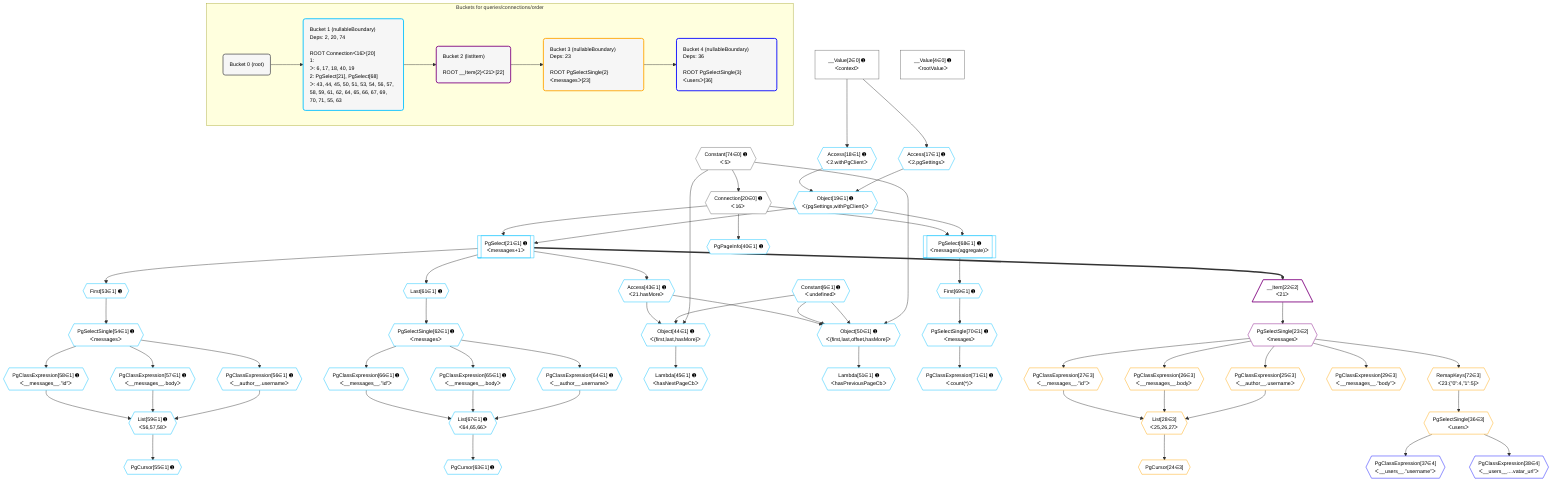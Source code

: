%%{init: {'themeVariables': { 'fontSize': '12px'}}}%%
graph TD
    classDef path fill:#eee,stroke:#000,color:#000
    classDef plan fill:#fff,stroke-width:1px,color:#000
    classDef itemplan fill:#fff,stroke-width:2px,color:#000
    classDef unbatchedplan fill:#dff,stroke-width:1px,color:#000
    classDef sideeffectplan fill:#fcc,stroke-width:2px,color:#000
    classDef bucket fill:#f6f6f6,color:#000,stroke-width:2px,text-align:left


    %% plan dependencies
    Connection20{{"Connection[20∈0] ➊<br />ᐸ16ᐳ"}}:::plan
    Constant74{{"Constant[74∈0] ➊<br />ᐸ5ᐳ"}}:::plan
    Constant74 --> Connection20
    __Value2["__Value[2∈0] ➊<br />ᐸcontextᐳ"]:::plan
    __Value4["__Value[4∈0] ➊<br />ᐸrootValueᐳ"]:::plan
    Object50{{"Object[50∈1] ➊<br />ᐸ{first,last,offset,hasMore}ᐳ"}}:::plan
    Constant6{{"Constant[6∈1] ➊<br />ᐸundefinedᐳ"}}:::plan
    Access43{{"Access[43∈1] ➊<br />ᐸ21.hasMoreᐳ"}}:::plan
    Constant74 & Constant6 & Constant6 & Access43 --> Object50
    Object44{{"Object[44∈1] ➊<br />ᐸ{first,last,hasMore}ᐳ"}}:::plan
    Constant74 & Constant6 & Access43 --> Object44
    List59{{"List[59∈1] ➊<br />ᐸ56,57,58ᐳ"}}:::plan
    PgClassExpression56{{"PgClassExpression[56∈1] ➊<br />ᐸ__author__.usernameᐳ"}}:::plan
    PgClassExpression57{{"PgClassExpression[57∈1] ➊<br />ᐸ__messages__.bodyᐳ"}}:::plan
    PgClassExpression58{{"PgClassExpression[58∈1] ➊<br />ᐸ__messages__.”id”ᐳ"}}:::plan
    PgClassExpression56 & PgClassExpression57 & PgClassExpression58 --> List59
    List67{{"List[67∈1] ➊<br />ᐸ64,65,66ᐳ"}}:::plan
    PgClassExpression64{{"PgClassExpression[64∈1] ➊<br />ᐸ__author__.usernameᐳ"}}:::plan
    PgClassExpression65{{"PgClassExpression[65∈1] ➊<br />ᐸ__messages__.bodyᐳ"}}:::plan
    PgClassExpression66{{"PgClassExpression[66∈1] ➊<br />ᐸ__messages__.”id”ᐳ"}}:::plan
    PgClassExpression64 & PgClassExpression65 & PgClassExpression66 --> List67
    Object19{{"Object[19∈1] ➊<br />ᐸ{pgSettings,withPgClient}ᐳ"}}:::plan
    Access17{{"Access[17∈1] ➊<br />ᐸ2.pgSettingsᐳ"}}:::plan
    Access18{{"Access[18∈1] ➊<br />ᐸ2.withPgClientᐳ"}}:::plan
    Access17 & Access18 --> Object19
    PgSelect21[["PgSelect[21∈1] ➊<br />ᐸmessages+1ᐳ"]]:::plan
    Object19 & Connection20 --> PgSelect21
    PgSelect68[["PgSelect[68∈1] ➊<br />ᐸmessages(aggregate)ᐳ"]]:::plan
    Object19 & Connection20 --> PgSelect68
    __Value2 --> Access17
    __Value2 --> Access18
    PgPageInfo40{{"PgPageInfo[40∈1] ➊"}}:::plan
    Connection20 --> PgPageInfo40
    PgSelect21 --> Access43
    Lambda45{{"Lambda[45∈1] ➊<br />ᐸhasNextPageCbᐳ"}}:::plan
    Object44 --> Lambda45
    Lambda51{{"Lambda[51∈1] ➊<br />ᐸhasPreviousPageCbᐳ"}}:::plan
    Object50 --> Lambda51
    First53{{"First[53∈1] ➊"}}:::plan
    PgSelect21 --> First53
    PgSelectSingle54{{"PgSelectSingle[54∈1] ➊<br />ᐸmessagesᐳ"}}:::plan
    First53 --> PgSelectSingle54
    PgCursor55{{"PgCursor[55∈1] ➊"}}:::plan
    List59 --> PgCursor55
    PgSelectSingle54 --> PgClassExpression56
    PgSelectSingle54 --> PgClassExpression57
    PgSelectSingle54 --> PgClassExpression58
    Last61{{"Last[61∈1] ➊"}}:::plan
    PgSelect21 --> Last61
    PgSelectSingle62{{"PgSelectSingle[62∈1] ➊<br />ᐸmessagesᐳ"}}:::plan
    Last61 --> PgSelectSingle62
    PgCursor63{{"PgCursor[63∈1] ➊"}}:::plan
    List67 --> PgCursor63
    PgSelectSingle62 --> PgClassExpression64
    PgSelectSingle62 --> PgClassExpression65
    PgSelectSingle62 --> PgClassExpression66
    First69{{"First[69∈1] ➊"}}:::plan
    PgSelect68 --> First69
    PgSelectSingle70{{"PgSelectSingle[70∈1] ➊<br />ᐸmessagesᐳ"}}:::plan
    First69 --> PgSelectSingle70
    PgClassExpression71{{"PgClassExpression[71∈1] ➊<br />ᐸcount(*)ᐳ"}}:::plan
    PgSelectSingle70 --> PgClassExpression71
    __Item22[/"__Item[22∈2]<br />ᐸ21ᐳ"\]:::itemplan
    PgSelect21 ==> __Item22
    PgSelectSingle23{{"PgSelectSingle[23∈2]<br />ᐸmessagesᐳ"}}:::plan
    __Item22 --> PgSelectSingle23
    List28{{"List[28∈3]<br />ᐸ25,26,27ᐳ"}}:::plan
    PgClassExpression25{{"PgClassExpression[25∈3]<br />ᐸ__author__.usernameᐳ"}}:::plan
    PgClassExpression26{{"PgClassExpression[26∈3]<br />ᐸ__messages__.bodyᐳ"}}:::plan
    PgClassExpression27{{"PgClassExpression[27∈3]<br />ᐸ__messages__.”id”ᐳ"}}:::plan
    PgClassExpression25 & PgClassExpression26 & PgClassExpression27 --> List28
    PgCursor24{{"PgCursor[24∈3]"}}:::plan
    List28 --> PgCursor24
    PgSelectSingle23 --> PgClassExpression25
    PgSelectSingle23 --> PgClassExpression26
    PgSelectSingle23 --> PgClassExpression27
    PgClassExpression29{{"PgClassExpression[29∈3]<br />ᐸ__messages__.”body”ᐳ"}}:::plan
    PgSelectSingle23 --> PgClassExpression29
    PgSelectSingle36{{"PgSelectSingle[36∈3]<br />ᐸusersᐳ"}}:::plan
    RemapKeys72{{"RemapKeys[72∈3]<br />ᐸ23:{”0”:4,”1”:5}ᐳ"}}:::plan
    RemapKeys72 --> PgSelectSingle36
    PgSelectSingle23 --> RemapKeys72
    PgClassExpression37{{"PgClassExpression[37∈4]<br />ᐸ__users__.”username”ᐳ"}}:::plan
    PgSelectSingle36 --> PgClassExpression37
    PgClassExpression38{{"PgClassExpression[38∈4]<br />ᐸ__users__....vatar_url”ᐳ"}}:::plan
    PgSelectSingle36 --> PgClassExpression38

    %% define steps

    subgraph "Buckets for queries/connections/order"
    Bucket0("Bucket 0 (root)"):::bucket
    classDef bucket0 stroke:#696969
    class Bucket0,__Value2,__Value4,Connection20,Constant74 bucket0
    Bucket1("Bucket 1 (nullableBoundary)<br />Deps: 2, 20, 74<br /><br />ROOT Connectionᐸ16ᐳ[20]<br />1: <br />ᐳ: 6, 17, 18, 40, 19<br />2: PgSelect[21], PgSelect[68]<br />ᐳ: 43, 44, 45, 50, 51, 53, 54, 56, 57, 58, 59, 61, 62, 64, 65, 66, 67, 69, 70, 71, 55, 63"):::bucket
    classDef bucket1 stroke:#00bfff
    class Bucket1,Constant6,Access17,Access18,Object19,PgSelect21,PgPageInfo40,Access43,Object44,Lambda45,Object50,Lambda51,First53,PgSelectSingle54,PgCursor55,PgClassExpression56,PgClassExpression57,PgClassExpression58,List59,Last61,PgSelectSingle62,PgCursor63,PgClassExpression64,PgClassExpression65,PgClassExpression66,List67,PgSelect68,First69,PgSelectSingle70,PgClassExpression71 bucket1
    Bucket2("Bucket 2 (listItem)<br /><br />ROOT __Item{2}ᐸ21ᐳ[22]"):::bucket
    classDef bucket2 stroke:#7f007f
    class Bucket2,__Item22,PgSelectSingle23 bucket2
    Bucket3("Bucket 3 (nullableBoundary)<br />Deps: 23<br /><br />ROOT PgSelectSingle{2}ᐸmessagesᐳ[23]"):::bucket
    classDef bucket3 stroke:#ffa500
    class Bucket3,PgCursor24,PgClassExpression25,PgClassExpression26,PgClassExpression27,List28,PgClassExpression29,PgSelectSingle36,RemapKeys72 bucket3
    Bucket4("Bucket 4 (nullableBoundary)<br />Deps: 36<br /><br />ROOT PgSelectSingle{3}ᐸusersᐳ[36]"):::bucket
    classDef bucket4 stroke:#0000ff
    class Bucket4,PgClassExpression37,PgClassExpression38 bucket4
    Bucket0 --> Bucket1
    Bucket1 --> Bucket2
    Bucket2 --> Bucket3
    Bucket3 --> Bucket4
    end